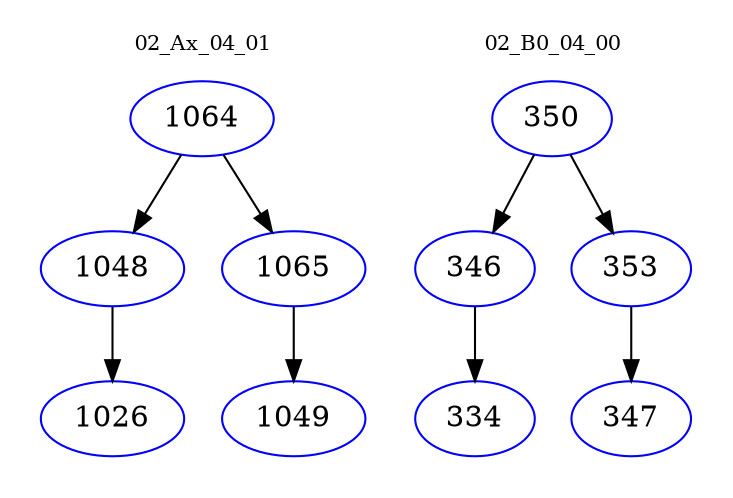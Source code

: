 digraph{
subgraph cluster_0 {
color = white
label = "02_Ax_04_01";
fontsize=10;
T0_1064 [label="1064", color="blue"]
T0_1064 -> T0_1048 [color="black"]
T0_1048 [label="1048", color="blue"]
T0_1048 -> T0_1026 [color="black"]
T0_1026 [label="1026", color="blue"]
T0_1064 -> T0_1065 [color="black"]
T0_1065 [label="1065", color="blue"]
T0_1065 -> T0_1049 [color="black"]
T0_1049 [label="1049", color="blue"]
}
subgraph cluster_1 {
color = white
label = "02_B0_04_00";
fontsize=10;
T1_350 [label="350", color="blue"]
T1_350 -> T1_346 [color="black"]
T1_346 [label="346", color="blue"]
T1_346 -> T1_334 [color="black"]
T1_334 [label="334", color="blue"]
T1_350 -> T1_353 [color="black"]
T1_353 [label="353", color="blue"]
T1_353 -> T1_347 [color="black"]
T1_347 [label="347", color="blue"]
}
}
